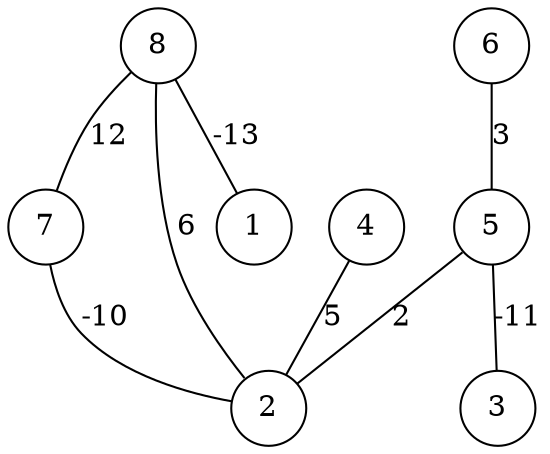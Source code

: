 graph { 
	 fontname="Helvetica,Arial,sans-serif" 
	 node [shape = circle]; 
	 8 -- 1 [label = "-13"];
	 8 -- 2 [label = "6"];
	 8 -- 7 [label = "12"];
	 7 -- 2 [label = "-10"];
	 6 -- 5 [label = "3"];
	 5 -- 2 [label = "2"];
	 5 -- 3 [label = "-11"];
	 4 -- 2 [label = "5"];
	 1;
	 2;
	 3;
	 4;
	 5;
	 6;
	 7;
	 8;
}

